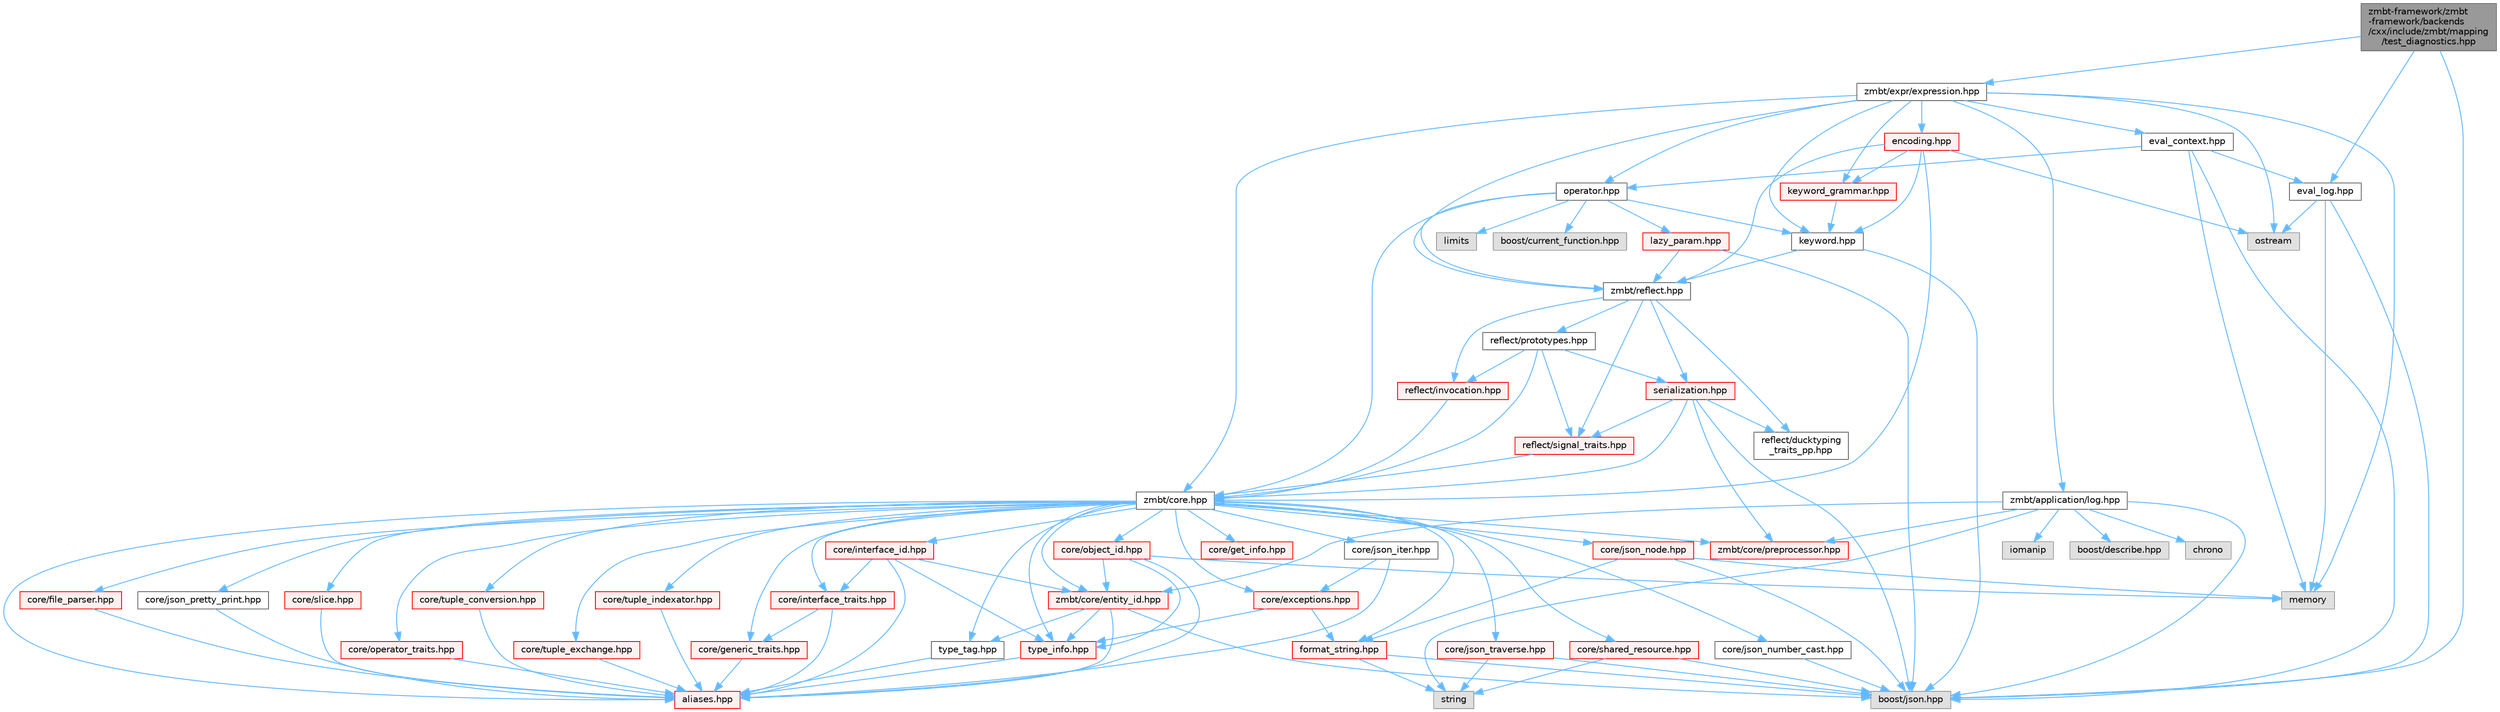 digraph "zmbt-framework/zmbt-framework/backends/cxx/include/zmbt/mapping/test_diagnostics.hpp"
{
 // LATEX_PDF_SIZE
  bgcolor="transparent";
  edge [fontname=Helvetica,fontsize=10,labelfontname=Helvetica,labelfontsize=10];
  node [fontname=Helvetica,fontsize=10,shape=box,height=0.2,width=0.4];
  Node1 [id="Node000001",label="zmbt-framework/zmbt\l-framework/backends\l/cxx/include/zmbt/mapping\l/test_diagnostics.hpp",height=0.2,width=0.4,color="gray40", fillcolor="grey60", style="filled", fontcolor="black",tooltip=" "];
  Node1 -> Node2 [id="edge1_Node000001_Node000002",color="steelblue1",style="solid",tooltip=" "];
  Node2 [id="Node000002",label="boost/json.hpp",height=0.2,width=0.4,color="grey60", fillcolor="#E0E0E0", style="filled",tooltip=" "];
  Node1 -> Node3 [id="edge2_Node000001_Node000003",color="steelblue1",style="solid",tooltip=" "];
  Node3 [id="Node000003",label="zmbt/expr/expression.hpp",height=0.2,width=0.4,color="grey40", fillcolor="white", style="filled",URL="$expression_8hpp.html",tooltip=" "];
  Node3 -> Node4 [id="edge3_Node000003_Node000004",color="steelblue1",style="solid",tooltip=" "];
  Node4 [id="Node000004",label="memory",height=0.2,width=0.4,color="grey60", fillcolor="#E0E0E0", style="filled",tooltip=" "];
  Node3 -> Node5 [id="edge4_Node000003_Node000005",color="steelblue1",style="solid",tooltip=" "];
  Node5 [id="Node000005",label="ostream",height=0.2,width=0.4,color="grey60", fillcolor="#E0E0E0", style="filled",tooltip=" "];
  Node3 -> Node6 [id="edge5_Node000003_Node000006",color="steelblue1",style="solid",tooltip=" "];
  Node6 [id="Node000006",label="zmbt/application/log.hpp",height=0.2,width=0.4,color="grey40", fillcolor="white", style="filled",URL="$log_8hpp.html",tooltip=" "];
  Node6 -> Node7 [id="edge6_Node000006_Node000007",color="steelblue1",style="solid",tooltip=" "];
  Node7 [id="Node000007",label="chrono",height=0.2,width=0.4,color="grey60", fillcolor="#E0E0E0", style="filled",tooltip=" "];
  Node6 -> Node8 [id="edge7_Node000006_Node000008",color="steelblue1",style="solid",tooltip=" "];
  Node8 [id="Node000008",label="iomanip",height=0.2,width=0.4,color="grey60", fillcolor="#E0E0E0", style="filled",tooltip=" "];
  Node6 -> Node9 [id="edge8_Node000006_Node000009",color="steelblue1",style="solid",tooltip=" "];
  Node9 [id="Node000009",label="string",height=0.2,width=0.4,color="grey60", fillcolor="#E0E0E0", style="filled",tooltip=" "];
  Node6 -> Node10 [id="edge9_Node000006_Node000010",color="steelblue1",style="solid",tooltip=" "];
  Node10 [id="Node000010",label="boost/describe.hpp",height=0.2,width=0.4,color="grey60", fillcolor="#E0E0E0", style="filled",tooltip=" "];
  Node6 -> Node2 [id="edge10_Node000006_Node000002",color="steelblue1",style="solid",tooltip=" "];
  Node6 -> Node11 [id="edge11_Node000006_Node000011",color="steelblue1",style="solid",tooltip=" "];
  Node11 [id="Node000011",label="zmbt/core/preprocessor.hpp",height=0.2,width=0.4,color="red", fillcolor="#FFF0F0", style="filled",URL="$preprocessor_8hpp.html",tooltip="type traits to check serialization compatibility"];
  Node6 -> Node13 [id="edge12_Node000006_Node000013",color="steelblue1",style="solid",tooltip=" "];
  Node13 [id="Node000013",label="zmbt/core/entity_id.hpp",height=0.2,width=0.4,color="red", fillcolor="#FFF0F0", style="filled",URL="$entity__id_8hpp.html",tooltip=" "];
  Node13 -> Node2 [id="edge13_Node000013_Node000002",color="steelblue1",style="solid",tooltip=" "];
  Node13 -> Node18 [id="edge14_Node000013_Node000018",color="steelblue1",style="solid",tooltip=" "];
  Node18 [id="Node000018",label="aliases.hpp",height=0.2,width=0.4,color="red", fillcolor="#FFF0F0", style="filled",URL="$aliases_8hpp.html",tooltip=" "];
  Node13 -> Node23 [id="edge15_Node000013_Node000023",color="steelblue1",style="solid",tooltip=" "];
  Node23 [id="Node000023",label="type_tag.hpp",height=0.2,width=0.4,color="grey40", fillcolor="white", style="filled",URL="$type__tag_8hpp.html",tooltip=" "];
  Node23 -> Node18 [id="edge16_Node000023_Node000018",color="steelblue1",style="solid",tooltip=" "];
  Node13 -> Node24 [id="edge17_Node000013_Node000024",color="steelblue1",style="solid",tooltip=" "];
  Node24 [id="Node000024",label="type_info.hpp",height=0.2,width=0.4,color="red", fillcolor="#FFF0F0", style="filled",URL="$type__info_8hpp.html",tooltip=" "];
  Node24 -> Node18 [id="edge18_Node000024_Node000018",color="steelblue1",style="solid",tooltip=" "];
  Node3 -> Node26 [id="edge19_Node000003_Node000026",color="steelblue1",style="solid",tooltip=" "];
  Node26 [id="Node000026",label="zmbt/core.hpp",height=0.2,width=0.4,color="grey40", fillcolor="white", style="filled",URL="$core_8hpp.html",tooltip=" "];
  Node26 -> Node18 [id="edge20_Node000026_Node000018",color="steelblue1",style="solid",tooltip=" "];
  Node26 -> Node27 [id="edge21_Node000026_Node000027",color="steelblue1",style="solid",tooltip=" "];
  Node27 [id="Node000027",label="core/exceptions.hpp",height=0.2,width=0.4,color="red", fillcolor="#FFF0F0", style="filled",URL="$core_2exceptions_8hpp.html",tooltip=" "];
  Node27 -> Node29 [id="edge22_Node000027_Node000029",color="steelblue1",style="solid",tooltip=" "];
  Node29 [id="Node000029",label="format_string.hpp",height=0.2,width=0.4,color="red", fillcolor="#FFF0F0", style="filled",URL="$format__string_8hpp.html",tooltip=" "];
  Node29 -> Node2 [id="edge23_Node000029_Node000002",color="steelblue1",style="solid",tooltip=" "];
  Node29 -> Node9 [id="edge24_Node000029_Node000009",color="steelblue1",style="solid",tooltip=" "];
  Node27 -> Node24 [id="edge25_Node000027_Node000024",color="steelblue1",style="solid",tooltip=" "];
  Node26 -> Node30 [id="edge26_Node000026_Node000030",color="steelblue1",style="solid",tooltip=" "];
  Node30 [id="Node000030",label="core/file_parser.hpp",height=0.2,width=0.4,color="red", fillcolor="#FFF0F0", style="filled",URL="$file__parser_8hpp.html",tooltip=" "];
  Node30 -> Node18 [id="edge27_Node000030_Node000018",color="steelblue1",style="solid",tooltip=" "];
  Node26 -> Node29 [id="edge28_Node000026_Node000029",color="steelblue1",style="solid",tooltip=" "];
  Node26 -> Node32 [id="edge29_Node000026_Node000032",color="steelblue1",style="solid",tooltip=" "];
  Node32 [id="Node000032",label="core/generic_traits.hpp",height=0.2,width=0.4,color="red", fillcolor="#FFF0F0", style="filled",URL="$generic__traits_8hpp.html",tooltip=" "];
  Node32 -> Node18 [id="edge30_Node000032_Node000018",color="steelblue1",style="solid",tooltip=" "];
  Node26 -> Node33 [id="edge31_Node000026_Node000033",color="steelblue1",style="solid",tooltip=" "];
  Node33 [id="Node000033",label="core/get_info.hpp",height=0.2,width=0.4,color="red", fillcolor="#FFF0F0", style="filled",URL="$get__info_8hpp.html",tooltip=" "];
  Node26 -> Node35 [id="edge32_Node000026_Node000035",color="steelblue1",style="solid",tooltip=" "];
  Node35 [id="Node000035",label="core/interface_traits.hpp",height=0.2,width=0.4,color="red", fillcolor="#FFF0F0", style="filled",URL="$interface__traits_8hpp.html",tooltip=" "];
  Node35 -> Node18 [id="edge33_Node000035_Node000018",color="steelblue1",style="solid",tooltip=" "];
  Node35 -> Node32 [id="edge34_Node000035_Node000032",color="steelblue1",style="solid",tooltip=" "];
  Node26 -> Node37 [id="edge35_Node000026_Node000037",color="steelblue1",style="solid",tooltip=" "];
  Node37 [id="Node000037",label="core/json_iter.hpp",height=0.2,width=0.4,color="grey40", fillcolor="white", style="filled",URL="$json__iter_8hpp.html",tooltip=" "];
  Node37 -> Node18 [id="edge36_Node000037_Node000018",color="steelblue1",style="solid",tooltip=" "];
  Node37 -> Node27 [id="edge37_Node000037_Node000027",color="steelblue1",style="solid",tooltip=" "];
  Node26 -> Node38 [id="edge38_Node000026_Node000038",color="steelblue1",style="solid",tooltip=" "];
  Node38 [id="Node000038",label="core/json_node.hpp",height=0.2,width=0.4,color="red", fillcolor="#FFF0F0", style="filled",URL="$json__node_8hpp.html",tooltip=" "];
  Node38 -> Node2 [id="edge39_Node000038_Node000002",color="steelblue1",style="solid",tooltip=" "];
  Node38 -> Node4 [id="edge40_Node000038_Node000004",color="steelblue1",style="solid",tooltip=" "];
  Node38 -> Node29 [id="edge41_Node000038_Node000029",color="steelblue1",style="solid",tooltip=" "];
  Node26 -> Node40 [id="edge42_Node000026_Node000040",color="steelblue1",style="solid",tooltip=" "];
  Node40 [id="Node000040",label="core/json_number_cast.hpp",height=0.2,width=0.4,color="grey40", fillcolor="white", style="filled",URL="$json__number__cast_8hpp.html",tooltip=" "];
  Node40 -> Node2 [id="edge43_Node000040_Node000002",color="steelblue1",style="solid",tooltip=" "];
  Node26 -> Node41 [id="edge44_Node000026_Node000041",color="steelblue1",style="solid",tooltip=" "];
  Node41 [id="Node000041",label="core/json_traverse.hpp",height=0.2,width=0.4,color="red", fillcolor="#FFF0F0", style="filled",URL="$json__traverse_8hpp.html",tooltip=" "];
  Node41 -> Node9 [id="edge45_Node000041_Node000009",color="steelblue1",style="solid",tooltip=" "];
  Node41 -> Node2 [id="edge46_Node000041_Node000002",color="steelblue1",style="solid",tooltip=" "];
  Node26 -> Node42 [id="edge47_Node000026_Node000042",color="steelblue1",style="solid",tooltip=" "];
  Node42 [id="Node000042",label="core/json_pretty_print.hpp",height=0.2,width=0.4,color="grey40", fillcolor="white", style="filled",URL="$json__pretty__print_8hpp.html",tooltip=" "];
  Node42 -> Node18 [id="edge48_Node000042_Node000018",color="steelblue1",style="solid",tooltip=" "];
  Node26 -> Node43 [id="edge49_Node000026_Node000043",color="steelblue1",style="solid",tooltip=" "];
  Node43 [id="Node000043",label="core/slice.hpp",height=0.2,width=0.4,color="red", fillcolor="#FFF0F0", style="filled",URL="$slice_8hpp.html",tooltip=" "];
  Node43 -> Node18 [id="edge50_Node000043_Node000018",color="steelblue1",style="solid",tooltip=" "];
  Node26 -> Node11 [id="edge51_Node000026_Node000011",color="steelblue1",style="solid",tooltip=" "];
  Node26 -> Node44 [id="edge52_Node000026_Node000044",color="steelblue1",style="solid",tooltip=" "];
  Node44 [id="Node000044",label="core/operator_traits.hpp",height=0.2,width=0.4,color="red", fillcolor="#FFF0F0", style="filled",URL="$operator__traits_8hpp.html",tooltip=" "];
  Node44 -> Node18 [id="edge53_Node000044_Node000018",color="steelblue1",style="solid",tooltip=" "];
  Node26 -> Node51 [id="edge54_Node000026_Node000051",color="steelblue1",style="solid",tooltip=" "];
  Node51 [id="Node000051",label="core/shared_resource.hpp",height=0.2,width=0.4,color="red", fillcolor="#FFF0F0", style="filled",URL="$shared__resource_8hpp.html",tooltip=" "];
  Node51 -> Node2 [id="edge55_Node000051_Node000002",color="steelblue1",style="solid",tooltip=" "];
  Node51 -> Node9 [id="edge56_Node000051_Node000009",color="steelblue1",style="solid",tooltip=" "];
  Node26 -> Node52 [id="edge57_Node000026_Node000052",color="steelblue1",style="solid",tooltip=" "];
  Node52 [id="Node000052",label="core/tuple_conversion.hpp",height=0.2,width=0.4,color="red", fillcolor="#FFF0F0", style="filled",URL="$tuple__conversion_8hpp.html",tooltip=" "];
  Node52 -> Node18 [id="edge58_Node000052_Node000018",color="steelblue1",style="solid",tooltip=" "];
  Node26 -> Node53 [id="edge59_Node000026_Node000053",color="steelblue1",style="solid",tooltip=" "];
  Node53 [id="Node000053",label="core/tuple_exchange.hpp",height=0.2,width=0.4,color="red", fillcolor="#FFF0F0", style="filled",URL="$tuple__exchange_8hpp.html",tooltip=" "];
  Node53 -> Node18 [id="edge60_Node000053_Node000018",color="steelblue1",style="solid",tooltip=" "];
  Node26 -> Node54 [id="edge61_Node000026_Node000054",color="steelblue1",style="solid",tooltip=" "];
  Node54 [id="Node000054",label="core/tuple_indexator.hpp",height=0.2,width=0.4,color="red", fillcolor="#FFF0F0", style="filled",URL="$tuple__indexator_8hpp.html",tooltip=" "];
  Node54 -> Node18 [id="edge62_Node000054_Node000018",color="steelblue1",style="solid",tooltip=" "];
  Node26 -> Node24 [id="edge63_Node000026_Node000024",color="steelblue1",style="solid",tooltip=" "];
  Node26 -> Node23 [id="edge64_Node000026_Node000023",color="steelblue1",style="solid",tooltip=" "];
  Node26 -> Node13 [id="edge65_Node000026_Node000013",color="steelblue1",style="solid",tooltip=" "];
  Node26 -> Node55 [id="edge66_Node000026_Node000055",color="steelblue1",style="solid",tooltip=" "];
  Node55 [id="Node000055",label="core/interface_id.hpp",height=0.2,width=0.4,color="red", fillcolor="#FFF0F0", style="filled",URL="$interface__id_8hpp.html",tooltip=" "];
  Node55 -> Node18 [id="edge67_Node000055_Node000018",color="steelblue1",style="solid",tooltip=" "];
  Node55 -> Node13 [id="edge68_Node000055_Node000013",color="steelblue1",style="solid",tooltip=" "];
  Node55 -> Node35 [id="edge69_Node000055_Node000035",color="steelblue1",style="solid",tooltip=" "];
  Node55 -> Node24 [id="edge70_Node000055_Node000024",color="steelblue1",style="solid",tooltip=" "];
  Node26 -> Node59 [id="edge71_Node000026_Node000059",color="steelblue1",style="solid",tooltip=" "];
  Node59 [id="Node000059",label="core/object_id.hpp",height=0.2,width=0.4,color="red", fillcolor="#FFF0F0", style="filled",URL="$object__id_8hpp.html",tooltip=" "];
  Node59 -> Node4 [id="edge72_Node000059_Node000004",color="steelblue1",style="solid",tooltip=" "];
  Node59 -> Node18 [id="edge73_Node000059_Node000018",color="steelblue1",style="solid",tooltip=" "];
  Node59 -> Node13 [id="edge74_Node000059_Node000013",color="steelblue1",style="solid",tooltip=" "];
  Node59 -> Node24 [id="edge75_Node000059_Node000024",color="steelblue1",style="solid",tooltip=" "];
  Node3 -> Node60 [id="edge76_Node000003_Node000060",color="steelblue1",style="solid",tooltip=" "];
  Node60 [id="Node000060",label="zmbt/reflect.hpp",height=0.2,width=0.4,color="grey40", fillcolor="white", style="filled",URL="$reflect_8hpp.html",tooltip=" "];
  Node60 -> Node61 [id="edge77_Node000060_Node000061",color="steelblue1",style="solid",tooltip=" "];
  Node61 [id="Node000061",label="reflect/ducktyping\l_traits_pp.hpp",height=0.2,width=0.4,color="grey40", fillcolor="white", style="filled",URL="$ducktyping__traits__pp_8hpp.html",tooltip=" "];
  Node60 -> Node62 [id="edge78_Node000060_Node000062",color="steelblue1",style="solid",tooltip=" "];
  Node62 [id="Node000062",label="reflect/signal_traits.hpp",height=0.2,width=0.4,color="red", fillcolor="#FFF0F0", style="filled",URL="$signal__traits_8hpp.html",tooltip=" "];
  Node62 -> Node26 [id="edge79_Node000062_Node000026",color="steelblue1",style="solid",tooltip=" "];
  Node60 -> Node63 [id="edge80_Node000060_Node000063",color="steelblue1",style="solid",tooltip=" "];
  Node63 [id="Node000063",label="reflect/invocation.hpp",height=0.2,width=0.4,color="red", fillcolor="#FFF0F0", style="filled",URL="$invocation_8hpp.html",tooltip=" "];
  Node63 -> Node26 [id="edge81_Node000063_Node000026",color="steelblue1",style="solid",tooltip=" "];
  Node60 -> Node64 [id="edge82_Node000060_Node000064",color="steelblue1",style="solid",tooltip=" "];
  Node64 [id="Node000064",label="reflect/prototypes.hpp",height=0.2,width=0.4,color="grey40", fillcolor="white", style="filled",URL="$prototypes_8hpp.html",tooltip=" "];
  Node64 -> Node26 [id="edge83_Node000064_Node000026",color="steelblue1",style="solid",tooltip=" "];
  Node64 -> Node62 [id="edge84_Node000064_Node000062",color="steelblue1",style="solid",tooltip=" "];
  Node64 -> Node65 [id="edge85_Node000064_Node000065",color="steelblue1",style="solid",tooltip=" "];
  Node65 [id="Node000065",label="serialization.hpp",height=0.2,width=0.4,color="red", fillcolor="#FFF0F0", style="filled",URL="$serialization_8hpp.html",tooltip=" "];
  Node65 -> Node2 [id="edge86_Node000065_Node000002",color="steelblue1",style="solid",tooltip=" "];
  Node65 -> Node11 [id="edge87_Node000065_Node000011",color="steelblue1",style="solid",tooltip=" "];
  Node65 -> Node26 [id="edge88_Node000065_Node000026",color="steelblue1",style="solid",tooltip=" "];
  Node65 -> Node61 [id="edge89_Node000065_Node000061",color="steelblue1",style="solid",tooltip=" "];
  Node65 -> Node62 [id="edge90_Node000065_Node000062",color="steelblue1",style="solid",tooltip=" "];
  Node64 -> Node63 [id="edge91_Node000064_Node000063",color="steelblue1",style="solid",tooltip=" "];
  Node60 -> Node65 [id="edge92_Node000060_Node000065",color="steelblue1",style="solid",tooltip=" "];
  Node3 -> Node68 [id="edge93_Node000003_Node000068",color="steelblue1",style="solid",tooltip=" "];
  Node68 [id="Node000068",label="operator.hpp",height=0.2,width=0.4,color="grey40", fillcolor="white", style="filled",URL="$operator_8hpp.html",tooltip=" "];
  Node68 -> Node69 [id="edge94_Node000068_Node000069",color="steelblue1",style="solid",tooltip=" "];
  Node69 [id="Node000069",label="limits",height=0.2,width=0.4,color="grey60", fillcolor="#E0E0E0", style="filled",tooltip=" "];
  Node68 -> Node26 [id="edge95_Node000068_Node000026",color="steelblue1",style="solid",tooltip=" "];
  Node68 -> Node60 [id="edge96_Node000068_Node000060",color="steelblue1",style="solid",tooltip=" "];
  Node68 -> Node70 [id="edge97_Node000068_Node000070",color="steelblue1",style="solid",tooltip=" "];
  Node70 [id="Node000070",label="keyword.hpp",height=0.2,width=0.4,color="grey40", fillcolor="white", style="filled",URL="$keyword_8hpp.html",tooltip=" "];
  Node70 -> Node2 [id="edge98_Node000070_Node000002",color="steelblue1",style="solid",tooltip=" "];
  Node70 -> Node60 [id="edge99_Node000070_Node000060",color="steelblue1",style="solid",tooltip=" "];
  Node68 -> Node71 [id="edge100_Node000068_Node000071",color="steelblue1",style="solid",tooltip=" "];
  Node71 [id="Node000071",label="lazy_param.hpp",height=0.2,width=0.4,color="red", fillcolor="#FFF0F0", style="filled",URL="$lazy__param_8hpp.html",tooltip=" "];
  Node71 -> Node2 [id="edge101_Node000071_Node000002",color="steelblue1",style="solid",tooltip=" "];
  Node71 -> Node60 [id="edge102_Node000071_Node000060",color="steelblue1",style="solid",tooltip=" "];
  Node68 -> Node73 [id="edge103_Node000068_Node000073",color="steelblue1",style="solid",tooltip=" "];
  Node73 [id="Node000073",label="boost/current_function.hpp",height=0.2,width=0.4,color="grey60", fillcolor="#E0E0E0", style="filled",tooltip=" "];
  Node3 -> Node70 [id="edge104_Node000003_Node000070",color="steelblue1",style="solid",tooltip=" "];
  Node3 -> Node74 [id="edge105_Node000003_Node000074",color="steelblue1",style="solid",tooltip=" "];
  Node74 [id="Node000074",label="keyword_grammar.hpp",height=0.2,width=0.4,color="red", fillcolor="#FFF0F0", style="filled",URL="$keyword__grammar_8hpp.html",tooltip=" "];
  Node74 -> Node70 [id="edge106_Node000074_Node000070",color="steelblue1",style="solid",tooltip=" "];
  Node3 -> Node77 [id="edge107_Node000003_Node000077",color="steelblue1",style="solid",tooltip=" "];
  Node77 [id="Node000077",label="encoding.hpp",height=0.2,width=0.4,color="red", fillcolor="#FFF0F0", style="filled",URL="$encoding_8hpp.html",tooltip=" "];
  Node77 -> Node5 [id="edge108_Node000077_Node000005",color="steelblue1",style="solid",tooltip=" "];
  Node77 -> Node26 [id="edge109_Node000077_Node000026",color="steelblue1",style="solid",tooltip=" "];
  Node77 -> Node60 [id="edge110_Node000077_Node000060",color="steelblue1",style="solid",tooltip=" "];
  Node77 -> Node70 [id="edge111_Node000077_Node000070",color="steelblue1",style="solid",tooltip=" "];
  Node77 -> Node74 [id="edge112_Node000077_Node000074",color="steelblue1",style="solid",tooltip=" "];
  Node3 -> Node81 [id="edge113_Node000003_Node000081",color="steelblue1",style="solid",tooltip=" "];
  Node81 [id="Node000081",label="eval_context.hpp",height=0.2,width=0.4,color="grey40", fillcolor="white", style="filled",URL="$eval__context_8hpp.html",tooltip=" "];
  Node81 -> Node4 [id="edge114_Node000081_Node000004",color="steelblue1",style="solid",tooltip=" "];
  Node81 -> Node2 [id="edge115_Node000081_Node000002",color="steelblue1",style="solid",tooltip=" "];
  Node81 -> Node68 [id="edge116_Node000081_Node000068",color="steelblue1",style="solid",tooltip=" "];
  Node81 -> Node82 [id="edge117_Node000081_Node000082",color="steelblue1",style="solid",tooltip=" "];
  Node82 [id="Node000082",label="eval_log.hpp",height=0.2,width=0.4,color="grey40", fillcolor="white", style="filled",URL="$eval__log_8hpp.html",tooltip=" "];
  Node82 -> Node4 [id="edge118_Node000082_Node000004",color="steelblue1",style="solid",tooltip=" "];
  Node82 -> Node5 [id="edge119_Node000082_Node000005",color="steelblue1",style="solid",tooltip=" "];
  Node82 -> Node2 [id="edge120_Node000082_Node000002",color="steelblue1",style="solid",tooltip=" "];
  Node1 -> Node82 [id="edge121_Node000001_Node000082",color="steelblue1",style="solid",tooltip=" "];
}
